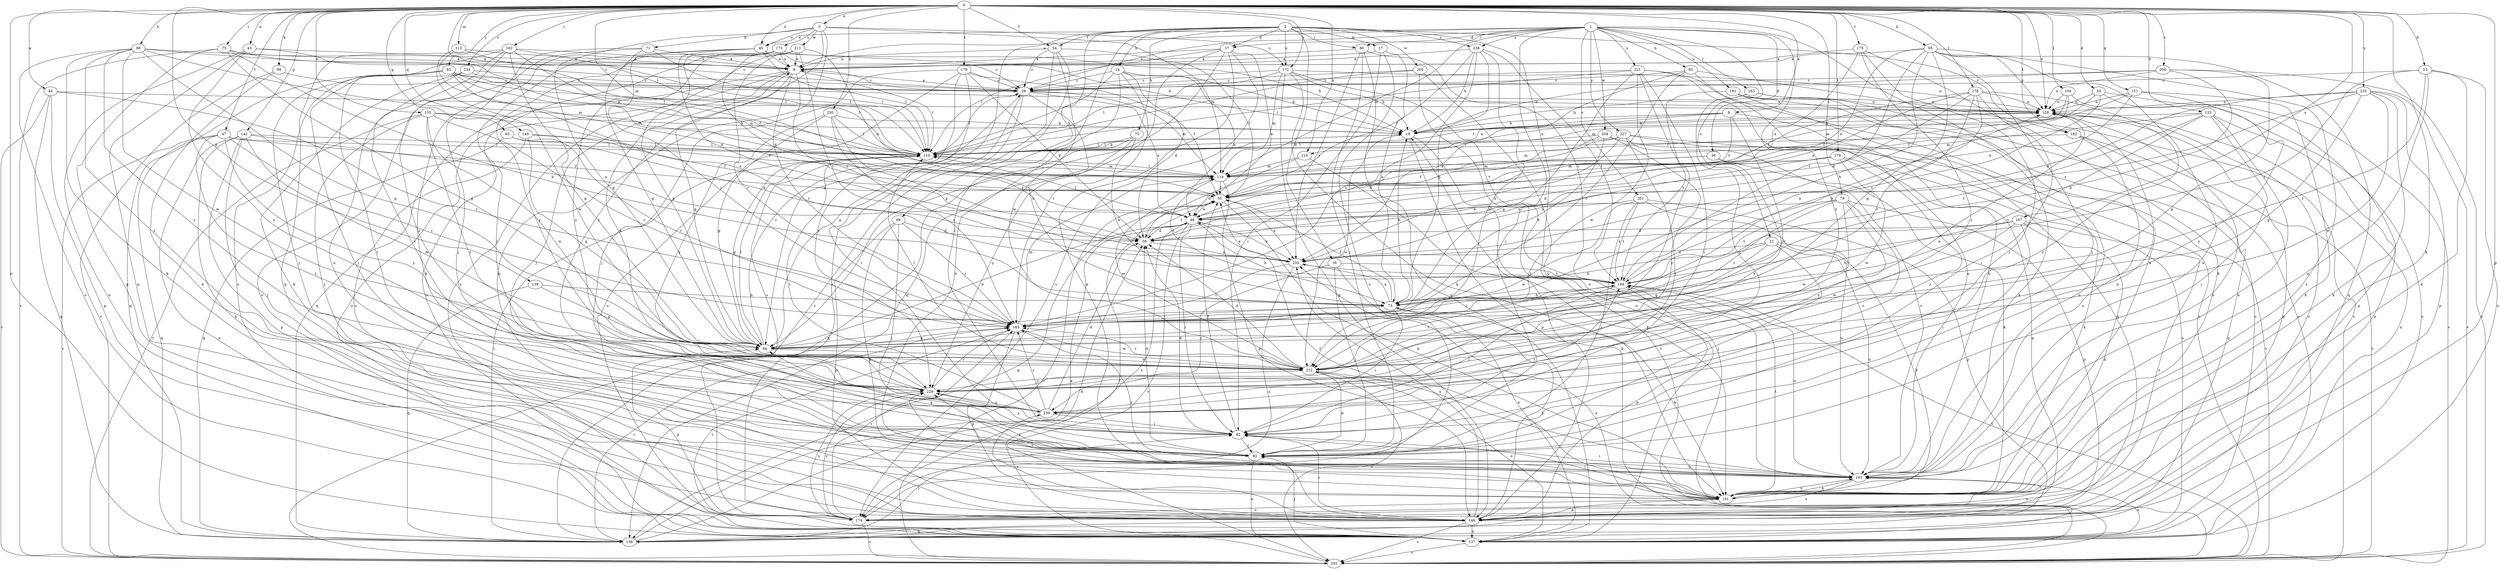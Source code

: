 strict digraph  {
0;
1;
2;
3;
8;
9;
13;
14;
16;
17;
18;
22;
28;
33;
36;
37;
38;
43;
44;
45;
46;
47;
54;
55;
63;
64;
65;
69;
70;
71;
73;
75;
79;
80;
82;
83;
92;
95;
98;
99;
101;
104;
110;
113;
119;
125;
128;
135;
137;
139;
142;
146;
149;
151;
156;
162;
163;
165;
167;
172;
173;
174;
175;
176;
178;
179;
182;
184;
191;
193;
200;
201;
202;
204;
205;
211;
212;
219;
220;
221;
227;
229;
230;
233;
234;
238;
239;
0 -> 3  [label=a];
0 -> 8  [label=a];
0 -> 13  [label=b];
0 -> 33  [label=d];
0 -> 43  [label=e];
0 -> 44  [label=e];
0 -> 45  [label=e];
0 -> 47  [label=f];
0 -> 54  [label=f];
0 -> 63  [label=g];
0 -> 75  [label=i];
0 -> 79  [label=i];
0 -> 83  [label=j];
0 -> 95  [label=k];
0 -> 98  [label=k];
0 -> 99  [label=k];
0 -> 101  [label=k];
0 -> 104  [label=l];
0 -> 110  [label=l];
0 -> 113  [label=m];
0 -> 119  [label=m];
0 -> 125  [label=n];
0 -> 128  [label=n];
0 -> 135  [label=o];
0 -> 137  [label=o];
0 -> 139  [label=p];
0 -> 142  [label=p];
0 -> 146  [label=p];
0 -> 149  [label=q];
0 -> 151  [label=q];
0 -> 162  [label=r];
0 -> 167  [label=s];
0 -> 172  [label=s];
0 -> 175  [label=t];
0 -> 176  [label=t];
0 -> 178  [label=t];
0 -> 179  [label=t];
0 -> 182  [label=t];
0 -> 200  [label=v];
0 -> 219  [label=x];
0 -> 230  [label=z];
0 -> 233  [label=z];
0 -> 234  [label=z];
1 -> 9  [label=a];
1 -> 22  [label=c];
1 -> 28  [label=c];
1 -> 36  [label=d];
1 -> 37  [label=d];
1 -> 45  [label=e];
1 -> 65  [label=h];
1 -> 80  [label=i];
1 -> 92  [label=j];
1 -> 101  [label=k];
1 -> 119  [label=m];
1 -> 163  [label=r];
1 -> 191  [label=u];
1 -> 201  [label=v];
1 -> 204  [label=w];
1 -> 221  [label=y];
1 -> 227  [label=y];
1 -> 229  [label=y];
1 -> 238  [label=z];
2 -> 14  [label=b];
2 -> 16  [label=b];
2 -> 17  [label=b];
2 -> 37  [label=d];
2 -> 54  [label=f];
2 -> 64  [label=g];
2 -> 69  [label=h];
2 -> 70  [label=h];
2 -> 80  [label=i];
2 -> 82  [label=i];
2 -> 137  [label=o];
2 -> 172  [label=s];
2 -> 182  [label=t];
2 -> 205  [label=w];
2 -> 238  [label=z];
3 -> 45  [label=e];
3 -> 64  [label=g];
3 -> 71  [label=h];
3 -> 119  [label=m];
3 -> 146  [label=p];
3 -> 172  [label=s];
3 -> 173  [label=s];
3 -> 211  [label=w];
3 -> 239  [label=z];
8 -> 18  [label=b];
8 -> 55  [label=f];
8 -> 110  [label=l];
8 -> 193  [label=u];
8 -> 212  [label=w];
8 -> 219  [label=x];
9 -> 28  [label=c];
9 -> 64  [label=g];
9 -> 92  [label=j];
9 -> 110  [label=l];
9 -> 137  [label=o];
9 -> 156  [label=q];
9 -> 165  [label=r];
9 -> 220  [label=x];
13 -> 28  [label=c];
13 -> 101  [label=k];
13 -> 137  [label=o];
13 -> 165  [label=r];
13 -> 184  [label=t];
13 -> 193  [label=u];
14 -> 18  [label=b];
14 -> 28  [label=c];
14 -> 38  [label=d];
14 -> 46  [label=e];
14 -> 110  [label=l];
14 -> 165  [label=r];
14 -> 193  [label=u];
16 -> 92  [label=j];
16 -> 137  [label=o];
16 -> 184  [label=t];
16 -> 239  [label=z];
17 -> 9  [label=a];
17 -> 73  [label=h];
17 -> 82  [label=i];
17 -> 174  [label=s];
18 -> 110  [label=l];
18 -> 146  [label=p];
18 -> 202  [label=v];
18 -> 212  [label=w];
22 -> 64  [label=g];
22 -> 73  [label=h];
22 -> 92  [label=j];
22 -> 101  [label=k];
22 -> 193  [label=u];
22 -> 220  [label=x];
28 -> 9  [label=a];
28 -> 46  [label=e];
28 -> 64  [label=g];
28 -> 73  [label=h];
28 -> 82  [label=i];
28 -> 119  [label=m];
28 -> 128  [label=n];
33 -> 55  [label=f];
33 -> 128  [label=n];
33 -> 137  [label=o];
33 -> 184  [label=t];
33 -> 202  [label=v];
36 -> 55  [label=f];
36 -> 101  [label=k];
36 -> 119  [label=m];
36 -> 229  [label=y];
37 -> 9  [label=a];
37 -> 46  [label=e];
37 -> 64  [label=g];
37 -> 110  [label=l];
37 -> 146  [label=p];
37 -> 156  [label=q];
37 -> 174  [label=s];
38 -> 55  [label=f];
38 -> 220  [label=x];
43 -> 9  [label=a];
43 -> 110  [label=l];
43 -> 137  [label=o];
43 -> 146  [label=p];
43 -> 229  [label=y];
44 -> 128  [label=n];
44 -> 146  [label=p];
44 -> 156  [label=q];
44 -> 165  [label=r];
44 -> 202  [label=v];
45 -> 9  [label=a];
45 -> 18  [label=b];
45 -> 38  [label=d];
45 -> 82  [label=i];
45 -> 110  [label=l];
45 -> 165  [label=r];
46 -> 38  [label=d];
46 -> 73  [label=h];
46 -> 82  [label=i];
46 -> 110  [label=l];
46 -> 174  [label=s];
46 -> 202  [label=v];
46 -> 220  [label=x];
47 -> 55  [label=f];
47 -> 110  [label=l];
47 -> 156  [label=q];
47 -> 165  [label=r];
47 -> 202  [label=v];
47 -> 229  [label=y];
47 -> 239  [label=z];
54 -> 9  [label=a];
54 -> 28  [label=c];
54 -> 55  [label=f];
54 -> 174  [label=s];
54 -> 202  [label=v];
54 -> 212  [label=w];
55 -> 46  [label=e];
55 -> 101  [label=k];
55 -> 156  [label=q];
55 -> 202  [label=v];
55 -> 220  [label=x];
63 -> 38  [label=d];
63 -> 110  [label=l];
63 -> 156  [label=q];
63 -> 165  [label=r];
64 -> 28  [label=c];
64 -> 46  [label=e];
64 -> 110  [label=l];
64 -> 212  [label=w];
65 -> 28  [label=c];
65 -> 165  [label=r];
65 -> 193  [label=u];
65 -> 202  [label=v];
65 -> 220  [label=x];
69 -> 38  [label=d];
69 -> 92  [label=j];
69 -> 101  [label=k];
69 -> 146  [label=p];
69 -> 165  [label=r];
70 -> 73  [label=h];
70 -> 110  [label=l];
70 -> 156  [label=q];
70 -> 229  [label=y];
71 -> 9  [label=a];
71 -> 64  [label=g];
71 -> 92  [label=j];
71 -> 110  [label=l];
71 -> 137  [label=o];
73 -> 18  [label=b];
73 -> 55  [label=f];
73 -> 64  [label=g];
73 -> 82  [label=i];
73 -> 101  [label=k];
73 -> 165  [label=r];
73 -> 220  [label=x];
75 -> 9  [label=a];
75 -> 64  [label=g];
75 -> 73  [label=h];
75 -> 110  [label=l];
75 -> 146  [label=p];
75 -> 202  [label=v];
79 -> 46  [label=e];
79 -> 146  [label=p];
79 -> 165  [label=r];
79 -> 184  [label=t];
79 -> 212  [label=w];
79 -> 229  [label=y];
79 -> 239  [label=z];
80 -> 9  [label=a];
80 -> 92  [label=j];
80 -> 137  [label=o];
80 -> 184  [label=t];
80 -> 220  [label=x];
82 -> 38  [label=d];
82 -> 55  [label=f];
82 -> 92  [label=j];
82 -> 184  [label=t];
82 -> 229  [label=y];
83 -> 28  [label=c];
83 -> 82  [label=i];
83 -> 92  [label=j];
83 -> 110  [label=l];
83 -> 119  [label=m];
83 -> 128  [label=n];
83 -> 156  [label=q];
83 -> 220  [label=x];
92 -> 38  [label=d];
92 -> 64  [label=g];
92 -> 128  [label=n];
92 -> 137  [label=o];
92 -> 193  [label=u];
92 -> 212  [label=w];
95 -> 9  [label=a];
95 -> 46  [label=e];
95 -> 64  [label=g];
95 -> 73  [label=h];
95 -> 92  [label=j];
95 -> 128  [label=n];
95 -> 156  [label=q];
95 -> 174  [label=s];
95 -> 184  [label=t];
95 -> 193  [label=u];
98 -> 9  [label=a];
98 -> 28  [label=c];
98 -> 64  [label=g];
98 -> 101  [label=k];
98 -> 110  [label=l];
98 -> 137  [label=o];
98 -> 212  [label=w];
98 -> 229  [label=y];
98 -> 239  [label=z];
99 -> 28  [label=c];
99 -> 101  [label=k];
99 -> 202  [label=v];
101 -> 55  [label=f];
101 -> 82  [label=i];
101 -> 146  [label=p];
101 -> 174  [label=s];
101 -> 184  [label=t];
101 -> 193  [label=u];
101 -> 229  [label=y];
104 -> 55  [label=f];
104 -> 119  [label=m];
104 -> 128  [label=n];
104 -> 146  [label=p];
110 -> 18  [label=b];
110 -> 28  [label=c];
110 -> 64  [label=g];
110 -> 119  [label=m];
110 -> 128  [label=n];
113 -> 9  [label=a];
113 -> 28  [label=c];
113 -> 119  [label=m];
113 -> 212  [label=w];
119 -> 55  [label=f];
119 -> 110  [label=l];
119 -> 146  [label=p];
119 -> 184  [label=t];
125 -> 18  [label=b];
125 -> 92  [label=j];
125 -> 119  [label=m];
125 -> 146  [label=p];
125 -> 165  [label=r];
125 -> 184  [label=t];
125 -> 193  [label=u];
128 -> 18  [label=b];
128 -> 146  [label=p];
128 -> 174  [label=s];
135 -> 18  [label=b];
135 -> 55  [label=f];
135 -> 92  [label=j];
135 -> 165  [label=r];
135 -> 202  [label=v];
135 -> 212  [label=w];
135 -> 229  [label=y];
137 -> 92  [label=j];
137 -> 128  [label=n];
137 -> 165  [label=r];
137 -> 193  [label=u];
137 -> 202  [label=v];
139 -> 64  [label=g];
139 -> 73  [label=h];
139 -> 156  [label=q];
142 -> 46  [label=e];
142 -> 92  [label=j];
142 -> 101  [label=k];
142 -> 110  [label=l];
142 -> 137  [label=o];
142 -> 146  [label=p];
142 -> 212  [label=w];
146 -> 73  [label=h];
146 -> 82  [label=i];
146 -> 137  [label=o];
146 -> 156  [label=q];
146 -> 193  [label=u];
146 -> 202  [label=v];
146 -> 220  [label=x];
146 -> 239  [label=z];
149 -> 55  [label=f];
149 -> 64  [label=g];
149 -> 110  [label=l];
149 -> 193  [label=u];
151 -> 46  [label=e];
151 -> 101  [label=k];
151 -> 119  [label=m];
151 -> 128  [label=n];
151 -> 229  [label=y];
156 -> 38  [label=d];
156 -> 46  [label=e];
156 -> 82  [label=i];
156 -> 110  [label=l];
156 -> 165  [label=r];
162 -> 9  [label=a];
162 -> 55  [label=f];
162 -> 64  [label=g];
162 -> 110  [label=l];
162 -> 146  [label=p];
162 -> 174  [label=s];
162 -> 193  [label=u];
162 -> 239  [label=z];
163 -> 18  [label=b];
163 -> 128  [label=n];
163 -> 137  [label=o];
163 -> 239  [label=z];
165 -> 64  [label=g];
165 -> 119  [label=m];
165 -> 146  [label=p];
165 -> 212  [label=w];
167 -> 38  [label=d];
167 -> 73  [label=h];
167 -> 82  [label=i];
167 -> 101  [label=k];
167 -> 174  [label=s];
167 -> 212  [label=w];
167 -> 220  [label=x];
172 -> 18  [label=b];
172 -> 28  [label=c];
172 -> 101  [label=k];
172 -> 110  [label=l];
172 -> 119  [label=m];
172 -> 128  [label=n];
172 -> 146  [label=p];
172 -> 184  [label=t];
173 -> 9  [label=a];
173 -> 18  [label=b];
173 -> 28  [label=c];
173 -> 38  [label=d];
173 -> 64  [label=g];
173 -> 101  [label=k];
173 -> 229  [label=y];
174 -> 64  [label=g];
174 -> 165  [label=r];
174 -> 202  [label=v];
174 -> 229  [label=y];
175 -> 9  [label=a];
175 -> 46  [label=e];
175 -> 92  [label=j];
175 -> 101  [label=k];
175 -> 229  [label=y];
176 -> 38  [label=d];
176 -> 46  [label=e];
176 -> 55  [label=f];
176 -> 73  [label=h];
176 -> 82  [label=i];
176 -> 128  [label=n];
176 -> 165  [label=r];
176 -> 239  [label=z];
178 -> 38  [label=d];
178 -> 101  [label=k];
178 -> 119  [label=m];
178 -> 212  [label=w];
178 -> 220  [label=x];
178 -> 239  [label=z];
179 -> 28  [label=c];
179 -> 38  [label=d];
179 -> 55  [label=f];
179 -> 92  [label=j];
179 -> 137  [label=o];
179 -> 174  [label=s];
179 -> 229  [label=y];
182 -> 110  [label=l];
182 -> 156  [label=q];
182 -> 193  [label=u];
182 -> 202  [label=v];
184 -> 73  [label=h];
184 -> 82  [label=i];
184 -> 128  [label=n];
184 -> 146  [label=p];
184 -> 165  [label=r];
184 -> 193  [label=u];
191 -> 101  [label=k];
191 -> 128  [label=n];
191 -> 137  [label=o];
191 -> 156  [label=q];
191 -> 184  [label=t];
193 -> 82  [label=i];
193 -> 101  [label=k];
193 -> 128  [label=n];
193 -> 165  [label=r];
193 -> 174  [label=s];
193 -> 229  [label=y];
200 -> 18  [label=b];
200 -> 28  [label=c];
200 -> 64  [label=g];
200 -> 73  [label=h];
200 -> 128  [label=n];
200 -> 202  [label=v];
201 -> 46  [label=e];
201 -> 92  [label=j];
201 -> 146  [label=p];
201 -> 184  [label=t];
201 -> 193  [label=u];
201 -> 212  [label=w];
202 -> 18  [label=b];
202 -> 55  [label=f];
202 -> 184  [label=t];
202 -> 220  [label=x];
204 -> 73  [label=h];
204 -> 110  [label=l];
204 -> 119  [label=m];
204 -> 202  [label=v];
204 -> 229  [label=y];
205 -> 28  [label=c];
205 -> 110  [label=l];
205 -> 137  [label=o];
205 -> 193  [label=u];
211 -> 9  [label=a];
211 -> 46  [label=e];
211 -> 137  [label=o];
211 -> 165  [label=r];
211 -> 174  [label=s];
211 -> 184  [label=t];
211 -> 229  [label=y];
212 -> 38  [label=d];
212 -> 110  [label=l];
212 -> 119  [label=m];
212 -> 128  [label=n];
212 -> 137  [label=o];
212 -> 165  [label=r];
212 -> 184  [label=t];
212 -> 193  [label=u];
212 -> 202  [label=v];
212 -> 229  [label=y];
219 -> 38  [label=d];
219 -> 101  [label=k];
219 -> 119  [label=m];
220 -> 46  [label=e];
220 -> 165  [label=r];
220 -> 174  [label=s];
220 -> 184  [label=t];
221 -> 28  [label=c];
221 -> 64  [label=g];
221 -> 82  [label=i];
221 -> 110  [label=l];
221 -> 193  [label=u];
221 -> 202  [label=v];
221 -> 212  [label=w];
221 -> 229  [label=y];
227 -> 38  [label=d];
227 -> 110  [label=l];
227 -> 137  [label=o];
227 -> 156  [label=q];
227 -> 193  [label=u];
227 -> 220  [label=x];
227 -> 239  [label=z];
229 -> 9  [label=a];
229 -> 165  [label=r];
229 -> 174  [label=s];
229 -> 239  [label=z];
230 -> 18  [label=b];
230 -> 64  [label=g];
230 -> 110  [label=l];
230 -> 165  [label=r];
230 -> 220  [label=x];
230 -> 229  [label=y];
233 -> 38  [label=d];
233 -> 64  [label=g];
233 -> 101  [label=k];
233 -> 128  [label=n];
233 -> 146  [label=p];
233 -> 202  [label=v];
233 -> 212  [label=w];
233 -> 220  [label=x];
234 -> 28  [label=c];
234 -> 92  [label=j];
234 -> 101  [label=k];
234 -> 119  [label=m];
234 -> 239  [label=z];
238 -> 9  [label=a];
238 -> 18  [label=b];
238 -> 55  [label=f];
238 -> 73  [label=h];
238 -> 165  [label=r];
238 -> 184  [label=t];
238 -> 212  [label=w];
239 -> 38  [label=d];
239 -> 82  [label=i];
239 -> 110  [label=l];
239 -> 165  [label=r];
}
